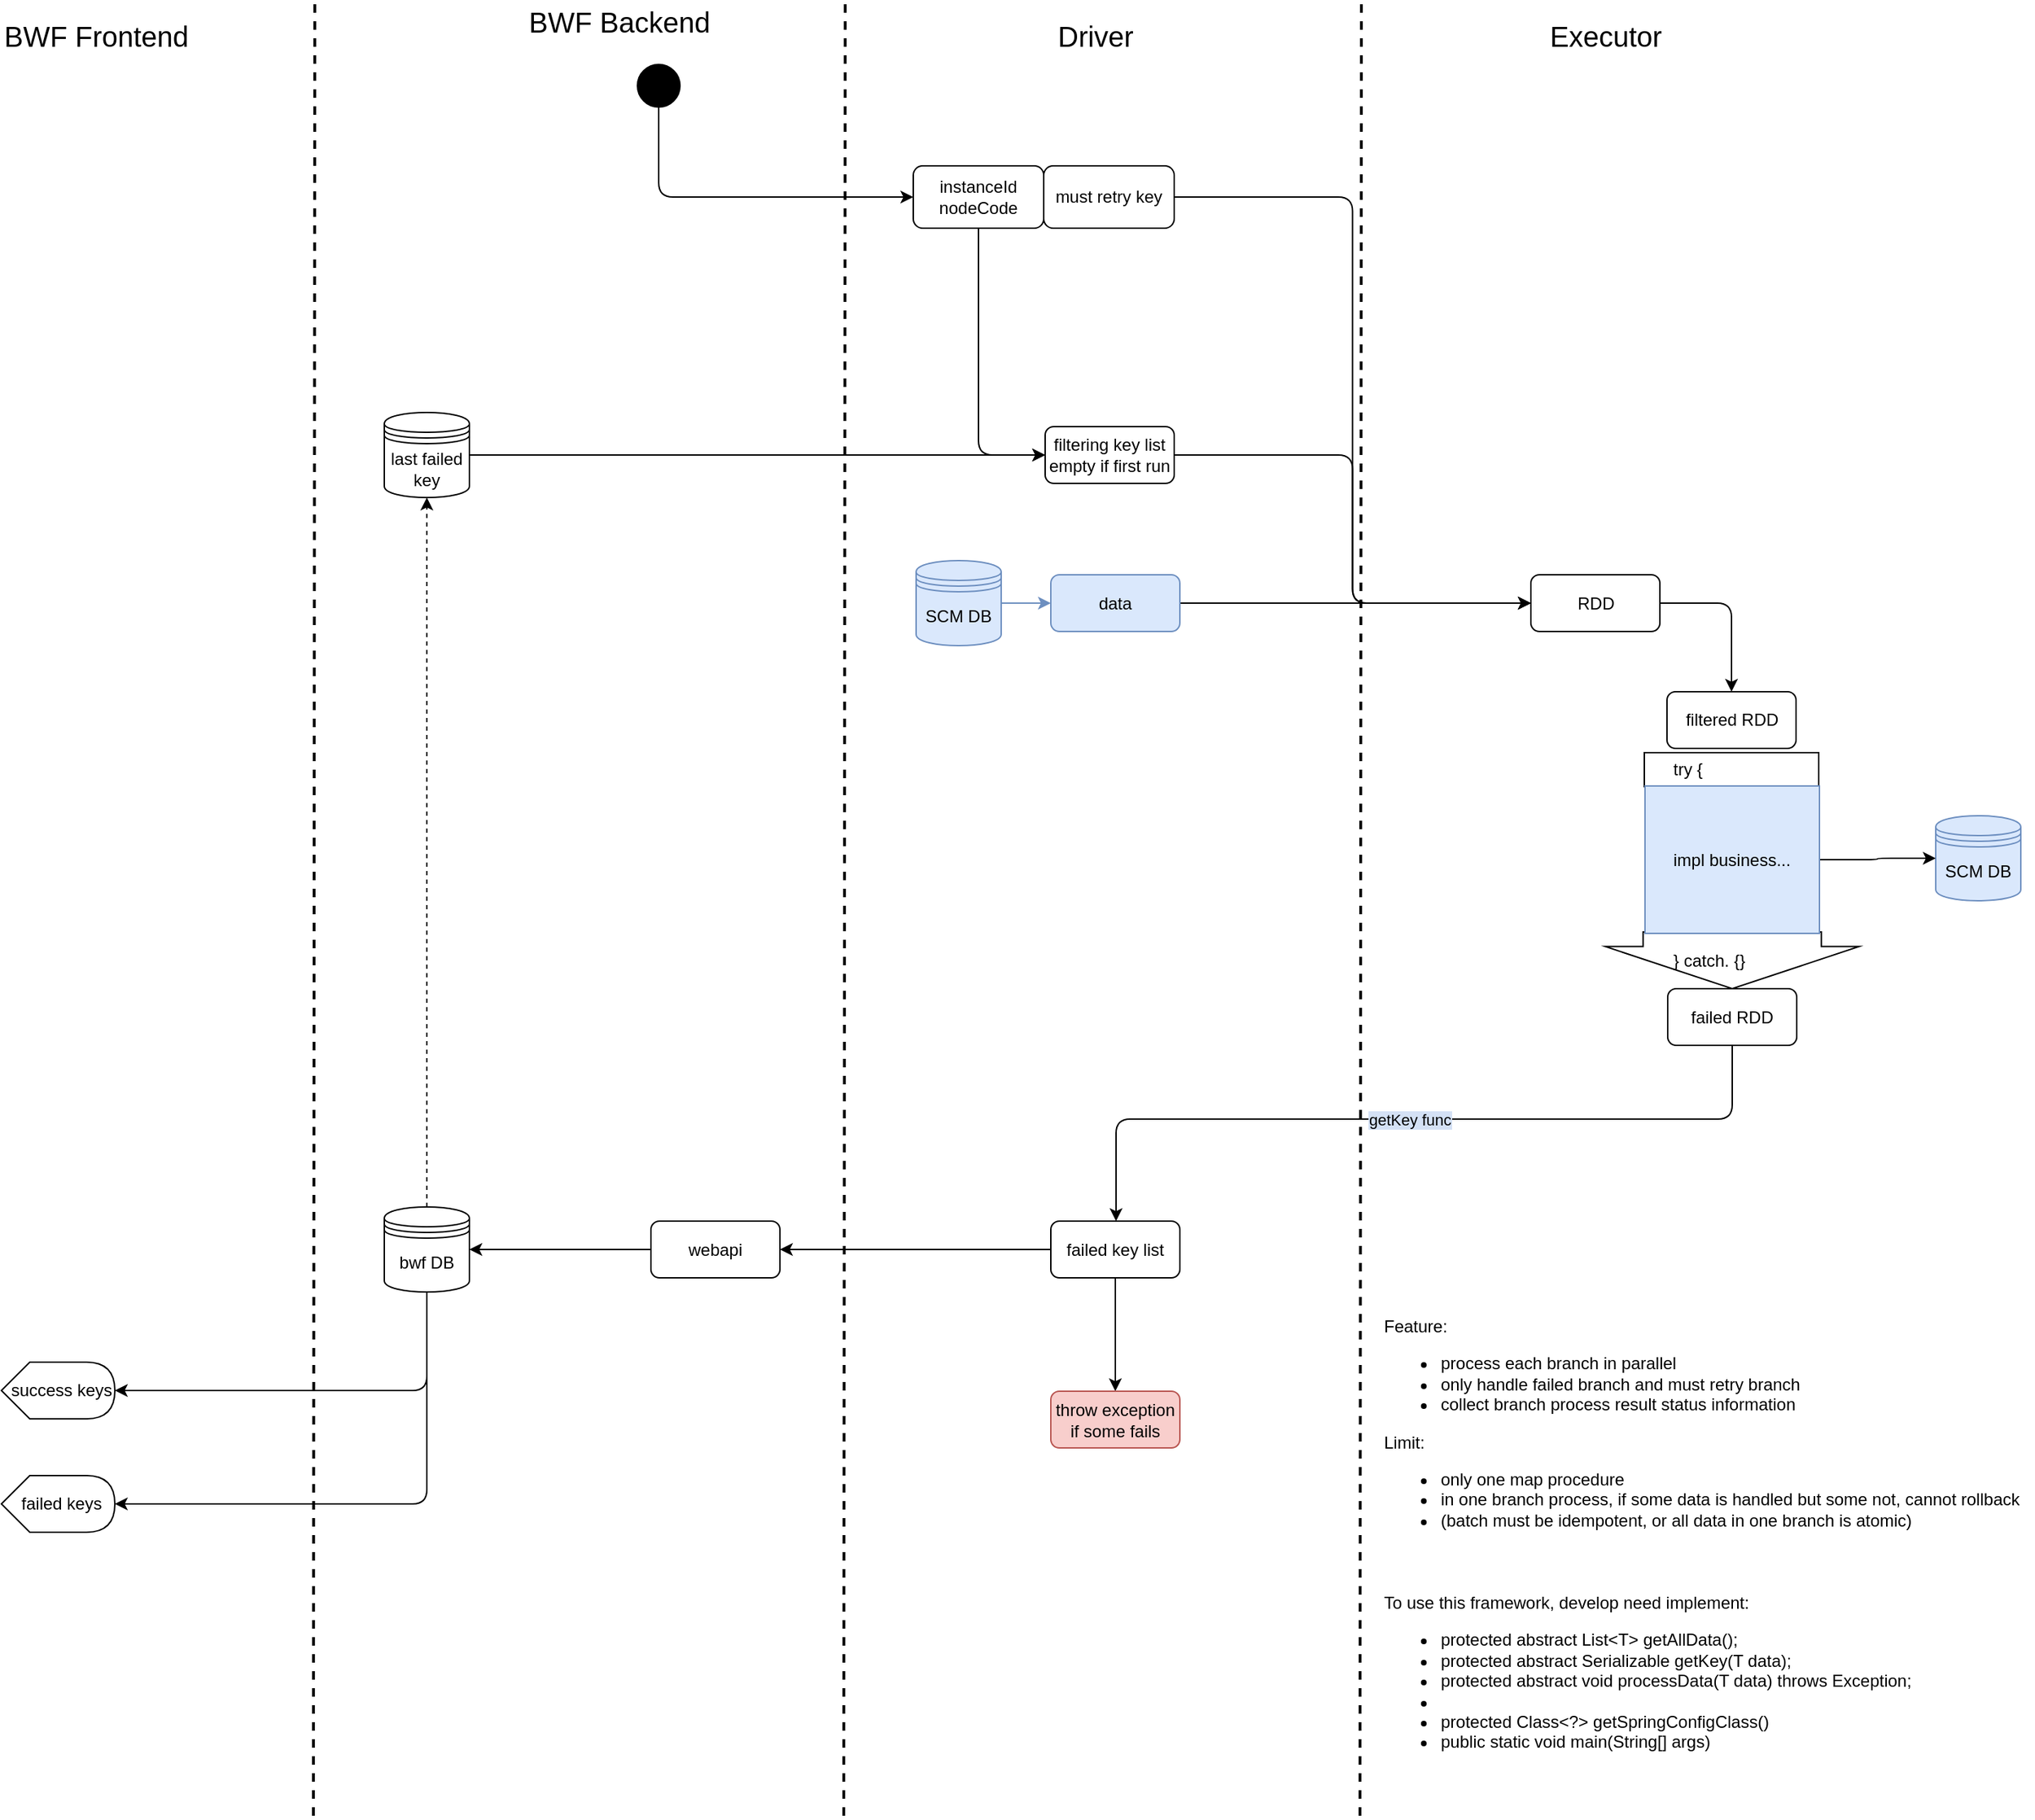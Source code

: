 <mxfile version="11.1.4" type="github"><diagram id="LN1JEF8fKV4As8vXSH5P" name="Page-1"><mxGraphModel dx="1249" dy="1836" grid="1" gridSize="10" guides="1" tooltips="1" connect="1" arrows="1" fold="1" page="1" pageScale="1" pageWidth="1654" pageHeight="1169" math="0" shadow="0"><root><mxCell id="0"/><mxCell id="1" parent="0"/><mxCell id="D7Ps34D5wOHhJ69BjxMt-3" value="" style="endArrow=none;dashed=1;html=1;strokeWidth=2;" parent="1" edge="1"><mxGeometry width="50" height="50" relative="1" as="geometry"><mxPoint x="1028" y="1150" as="sourcePoint"/><mxPoint x="1029" y="-130" as="targetPoint"/></mxGeometry></mxCell><mxCell id="D7Ps34D5wOHhJ69BjxMt-185" style="edgeStyle=orthogonalEdgeStyle;orthogonalLoop=1;jettySize=auto;html=1;entryX=0;entryY=0.5;entryDx=0;entryDy=0;strokeWidth=1;" parent="1" source="D7Ps34D5wOHhJ69BjxMt-6" target="D7Ps34D5wOHhJ69BjxMt-107" edge="1"><mxGeometry relative="1" as="geometry"/></mxCell><mxCell id="D7Ps34D5wOHhJ69BjxMt-6" value="filtering key list&lt;br&gt;empty if first run" style="rounded=1;whiteSpace=wrap;html=1;" parent="1" vertex="1"><mxGeometry x="806" y="170" width="91" height="40" as="geometry"/></mxCell><mxCell id="D7Ps34D5wOHhJ69BjxMt-109" value="filtered RDD" style="rounded=1;whiteSpace=wrap;html=1;" parent="1" vertex="1"><mxGeometry x="1244.5" y="357" width="91" height="40" as="geometry"/></mxCell><mxCell id="D7Ps34D5wOHhJ69BjxMt-146" style="edgeStyle=orthogonalEdgeStyle;rounded=1;orthogonalLoop=1;jettySize=auto;html=1;labelBackgroundColor=#ffffff;strokeWidth=1;exitX=1;exitY=0.5;exitDx=0;exitDy=0;" parent="1" source="D7Ps34D5wOHhJ69BjxMt-107" target="D7Ps34D5wOHhJ69BjxMt-109" edge="1"><mxGeometry relative="1" as="geometry"/></mxCell><mxCell id="D7Ps34D5wOHhJ69BjxMt-107" value="RDD" style="rounded=1;whiteSpace=wrap;html=1;" parent="1" vertex="1"><mxGeometry x="1148.5" y="274.5" width="91" height="40" as="geometry"/></mxCell><mxCell id="D7Ps34D5wOHhJ69BjxMt-39" value="getKey func" style="edgeStyle=orthogonalEdgeStyle;rounded=1;orthogonalLoop=1;jettySize=auto;html=1;strokeColor=#000000;strokeWidth=1;labelBackgroundColor=#D4E1F5;" parent="1" source="D7Ps34D5wOHhJ69BjxMt-35" target="D7Ps34D5wOHhJ69BjxMt-38" edge="1"><mxGeometry relative="1" as="geometry"><Array as="points"><mxPoint x="1291" y="658.5"/><mxPoint x="856" y="658.5"/></Array></mxGeometry></mxCell><mxCell id="D7Ps34D5wOHhJ69BjxMt-35" value="failed RDD" style="rounded=1;whiteSpace=wrap;html=1;" parent="1" vertex="1"><mxGeometry x="1245" y="566.5" width="91" height="40" as="geometry"/></mxCell><mxCell id="D7Ps34D5wOHhJ69BjxMt-165" style="edgeStyle=orthogonalEdgeStyle;rounded=1;orthogonalLoop=1;jettySize=auto;html=1;labelBackgroundColor=#ffffff;strokeWidth=1;fillColor=#A9C4EB;" parent="1" source="D7Ps34D5wOHhJ69BjxMt-38" target="D7Ps34D5wOHhJ69BjxMt-137" edge="1"><mxGeometry relative="1" as="geometry"/></mxCell><mxCell id="bL53v2d-Ox7N4HGlk-b5-5" value="" style="edgeStyle=orthogonalEdgeStyle;rounded=0;orthogonalLoop=1;jettySize=auto;html=1;" edge="1" parent="1" source="D7Ps34D5wOHhJ69BjxMt-38" target="bL53v2d-Ox7N4HGlk-b5-4"><mxGeometry relative="1" as="geometry"/></mxCell><mxCell id="D7Ps34D5wOHhJ69BjxMt-38" value="failed key list" style="rounded=1;whiteSpace=wrap;html=1;" parent="1" vertex="1"><mxGeometry x="810" y="730.5" width="91" height="40" as="geometry"/></mxCell><mxCell id="bL53v2d-Ox7N4HGlk-b5-4" value="throw exception&lt;br&gt;if some fails" style="rounded=1;whiteSpace=wrap;html=1;fillColor=#f8cecc;strokeColor=#b85450;" vertex="1" parent="1"><mxGeometry x="810" y="850.5" width="91" height="40" as="geometry"/></mxCell><mxCell id="bL53v2d-Ox7N4HGlk-b5-10" style="edgeStyle=orthogonalEdgeStyle;rounded=1;orthogonalLoop=1;jettySize=auto;html=1;" edge="1" parent="1" source="D7Ps34D5wOHhJ69BjxMt-66" target="D7Ps34D5wOHhJ69BjxMt-6"><mxGeometry relative="1" as="geometry"/></mxCell><mxCell id="D7Ps34D5wOHhJ69BjxMt-66" value="&lt;span style=&quot;white-space: normal&quot;&gt;last failed key&lt;/span&gt;" style="shape=datastore;whiteSpace=wrap;html=1;labelBackgroundColor=none;strokeColor=#000000;strokeWidth=1;fillColor=none;gradientColor=none;align=center;" parent="1" vertex="1"><mxGeometry x="340" y="160" width="60" height="60" as="geometry"/></mxCell><mxCell id="D7Ps34D5wOHhJ69BjxMt-68" value="" style="ellipse;whiteSpace=wrap;html=1;aspect=fixed;labelBackgroundColor=none;strokeColor=#000000;strokeWidth=1;fillColor=#000000;gradientColor=none;align=center;" parent="1" vertex="1"><mxGeometry x="518.5" y="-85.5" width="30" height="30" as="geometry"/></mxCell><mxCell id="bL53v2d-Ox7N4HGlk-b5-9" value="" style="edgeStyle=orthogonalEdgeStyle;rounded=1;orthogonalLoop=1;jettySize=auto;html=1;exitX=0.5;exitY=1;exitDx=0;exitDy=0;entryX=0;entryY=0.5;entryDx=0;entryDy=0;" edge="1" parent="1" source="D7Ps34D5wOHhJ69BjxMt-68" target="bL53v2d-Ox7N4HGlk-b5-8"><mxGeometry relative="1" as="geometry"/></mxCell><mxCell id="bL53v2d-Ox7N4HGlk-b5-11" style="edgeStyle=orthogonalEdgeStyle;rounded=1;orthogonalLoop=1;jettySize=auto;html=1;entryX=0;entryY=0.5;entryDx=0;entryDy=0;exitX=0.5;exitY=1;exitDx=0;exitDy=0;" edge="1" parent="1" source="bL53v2d-Ox7N4HGlk-b5-8" target="D7Ps34D5wOHhJ69BjxMt-6"><mxGeometry relative="1" as="geometry"/></mxCell><mxCell id="bL53v2d-Ox7N4HGlk-b5-8" value="instanceId&lt;br&gt;nodeCode" style="rounded=1;whiteSpace=wrap;html=1;labelBackgroundColor=none;strokeColor=#000000;strokeWidth=1;fillColor=none;gradientColor=none;align=center;" vertex="1" parent="1"><mxGeometry x="713" y="-14" width="92" height="44" as="geometry"/></mxCell><mxCell id="D7Ps34D5wOHhJ69BjxMt-71" value="" style="endArrow=none;dashed=1;html=1;strokeWidth=2;" parent="1" edge="1"><mxGeometry width="50" height="50" relative="1" as="geometry"><mxPoint x="664" y="1150" as="sourcePoint"/><mxPoint x="665" y="-130" as="targetPoint"/></mxGeometry></mxCell><mxCell id="D7Ps34D5wOHhJ69BjxMt-81" value="} catch. {}" style="shape=singleArrow;direction=south;whiteSpace=wrap;html=1;labelBackgroundColor=none;strokeWidth=1;align=left;arrowWidth=0.702;arrowSize=0.743;spacingLeft=46;" parent="1" vertex="1"><mxGeometry x="1201" y="526.5" width="179" height="40" as="geometry"/></mxCell><mxCell id="D7Ps34D5wOHhJ69BjxMt-83" value="&lt;font style=&quot;font-size: 20px&quot;&gt;BWF Backend&lt;/font&gt;" style="text;html=1;resizable=0;points=[];autosize=1;align=left;verticalAlign=top;spacingTop=-4;" parent="1" vertex="1"><mxGeometry x="440" y="-130" width="140" height="20" as="geometry"/></mxCell><mxCell id="D7Ps34D5wOHhJ69BjxMt-84" value="&lt;font style=&quot;font-size: 20px&quot;&gt;Driver&lt;/font&gt;" style="text;html=1;resizable=0;points=[];autosize=1;align=left;verticalAlign=top;spacingTop=-4;" parent="1" vertex="1"><mxGeometry x="813" y="-120" width="70" height="20" as="geometry"/></mxCell><mxCell id="D7Ps34D5wOHhJ69BjxMt-85" value="&lt;font style=&quot;font-size: 20px&quot;&gt;Executor&lt;/font&gt;" style="text;html=1;resizable=0;points=[];autosize=1;align=left;verticalAlign=top;spacingTop=-4;" parent="1" vertex="1"><mxGeometry x="1159.5" y="-120" width="90" height="20" as="geometry"/></mxCell><mxCell id="D7Ps34D5wOHhJ69BjxMt-139" style="edgeStyle=orthogonalEdgeStyle;rounded=1;orthogonalLoop=1;jettySize=auto;html=1;labelBackgroundColor=#ffffff;strokeWidth=1;" parent="1" source="D7Ps34D5wOHhJ69BjxMt-137" target="D7Ps34D5wOHhJ69BjxMt-135" edge="1"><mxGeometry relative="1" as="geometry"/></mxCell><mxCell id="D7Ps34D5wOHhJ69BjxMt-137" value="webapi" style="rounded=1;whiteSpace=wrap;html=1;" parent="1" vertex="1"><mxGeometry x="528" y="730.5" width="91" height="40" as="geometry"/></mxCell><mxCell id="D7Ps34D5wOHhJ69BjxMt-152" style="edgeStyle=orthogonalEdgeStyle;rounded=1;orthogonalLoop=1;jettySize=auto;html=1;entryX=0;entryY=0.5;entryDx=0;entryDy=0;labelBackgroundColor=#ffffff;strokeWidth=1;fillColor=#dae8fc;strokeColor=#6c8ebf;" parent="1" source="D7Ps34D5wOHhJ69BjxMt-121" target="D7Ps34D5wOHhJ69BjxMt-151" edge="1"><mxGeometry relative="1" as="geometry"/></mxCell><mxCell id="D7Ps34D5wOHhJ69BjxMt-121" value="&lt;span style=&quot;white-space: normal&quot;&gt;SCM DB&lt;/span&gt;" style="shape=datastore;whiteSpace=wrap;html=1;labelBackgroundColor=none;strokeColor=#6c8ebf;strokeWidth=1;fillColor=#dae8fc;align=center;" parent="1" vertex="1"><mxGeometry x="715" y="264.5" width="60" height="60" as="geometry"/></mxCell><mxCell id="D7Ps34D5wOHhJ69BjxMt-172" style="edgeStyle=orthogonalEdgeStyle;rounded=1;orthogonalLoop=1;jettySize=auto;html=1;labelBackgroundColor=#ffffff;strokeWidth=1;fillColor=#A9C4EB;dashed=1;targetPerimeterSpacing=0;endSize=6;jumpStyle=none;shadow=0;" parent="1" source="D7Ps34D5wOHhJ69BjxMt-135" target="D7Ps34D5wOHhJ69BjxMt-66" edge="1"><mxGeometry relative="1" as="geometry"/></mxCell><mxCell id="D7Ps34D5wOHhJ69BjxMt-183" style="edgeStyle=orthogonalEdgeStyle;orthogonalLoop=1;jettySize=auto;html=1;entryX=1;entryY=0.5;entryDx=0;entryDy=0;entryPerimeter=0;strokeWidth=1;exitX=0.5;exitY=1;exitDx=0;exitDy=0;" parent="1" source="D7Ps34D5wOHhJ69BjxMt-135" target="D7Ps34D5wOHhJ69BjxMt-180" edge="1"><mxGeometry relative="1" as="geometry"/></mxCell><mxCell id="D7Ps34D5wOHhJ69BjxMt-184" style="edgeStyle=orthogonalEdgeStyle;orthogonalLoop=1;jettySize=auto;html=1;entryX=1;entryY=0.5;entryDx=0;entryDy=0;entryPerimeter=0;strokeWidth=1;" parent="1" source="D7Ps34D5wOHhJ69BjxMt-135" target="D7Ps34D5wOHhJ69BjxMt-181" edge="1"><mxGeometry relative="1" as="geometry"><Array as="points"><mxPoint x="370" y="930"/></Array></mxGeometry></mxCell><mxCell id="D7Ps34D5wOHhJ69BjxMt-135" value="&lt;span style=&quot;white-space: normal&quot;&gt;bwf DB&lt;/span&gt;" style="shape=datastore;whiteSpace=wrap;html=1;labelBackgroundColor=none;strokeColor=#000000;strokeWidth=1;fillColor=none;gradientColor=none;align=center;" parent="1" vertex="1"><mxGeometry x="340" y="720.5" width="60" height="60" as="geometry"/></mxCell><mxCell id="D7Ps34D5wOHhJ69BjxMt-153" style="edgeStyle=orthogonalEdgeStyle;rounded=1;orthogonalLoop=1;jettySize=auto;html=1;labelBackgroundColor=#ffffff;strokeWidth=1;" parent="1" source="D7Ps34D5wOHhJ69BjxMt-151" target="D7Ps34D5wOHhJ69BjxMt-107" edge="1"><mxGeometry relative="1" as="geometry"/></mxCell><mxCell id="D7Ps34D5wOHhJ69BjxMt-151" value="data" style="rounded=1;whiteSpace=wrap;html=1;fillColor=#dae8fc;strokeColor=#6c8ebf;" parent="1" vertex="1"><mxGeometry x="810" y="274.5" width="91" height="40" as="geometry"/></mxCell><mxCell id="D7Ps34D5wOHhJ69BjxMt-155" value="&lt;span style=&quot;white-space: normal&quot;&gt;SCM DB&lt;/span&gt;" style="shape=datastore;whiteSpace=wrap;html=1;labelBackgroundColor=none;strokeColor=#6c8ebf;strokeWidth=1;fillColor=#dae8fc;align=center;" parent="1" vertex="1"><mxGeometry x="1434" y="444.5" width="60" height="60" as="geometry"/></mxCell><mxCell id="D7Ps34D5wOHhJ69BjxMt-169" value="try {" style="rounded=0;whiteSpace=wrap;html=1;labelBackgroundColor=none;strokeWidth=1;align=left;spacingLeft=18;" parent="1" vertex="1"><mxGeometry x="1228.5" y="400" width="123" height="24" as="geometry"/></mxCell><mxCell id="D7Ps34D5wOHhJ69BjxMt-171" style="edgeStyle=orthogonalEdgeStyle;rounded=1;orthogonalLoop=1;jettySize=auto;html=1;labelBackgroundColor=#ffffff;strokeWidth=1;fillColor=#A9C4EB;" parent="1" source="D7Ps34D5wOHhJ69BjxMt-170" target="D7Ps34D5wOHhJ69BjxMt-155" edge="1"><mxGeometry relative="1" as="geometry"/></mxCell><mxCell id="D7Ps34D5wOHhJ69BjxMt-170" value="impl business..." style="rounded=0;whiteSpace=wrap;html=1;labelBackgroundColor=none;strokeWidth=1;align=left;spacingLeft=18;fillColor=#dae8fc;strokeColor=#6c8ebf;" parent="1" vertex="1"><mxGeometry x="1229" y="423.5" width="123" height="104" as="geometry"/></mxCell><mxCell id="D7Ps34D5wOHhJ69BjxMt-177" value="" style="endArrow=none;dashed=1;html=1;strokeWidth=2;" parent="1" edge="1"><mxGeometry width="50" height="50" relative="1" as="geometry"><mxPoint x="290" y="1150" as="sourcePoint"/><mxPoint x="291" y="-130" as="targetPoint"/></mxGeometry></mxCell><mxCell id="D7Ps34D5wOHhJ69BjxMt-179" value="&lt;font style=&quot;font-size: 20px&quot;&gt;BWF Frontend&lt;br&gt;&lt;/font&gt;" style="text;html=1;resizable=0;points=[];autosize=1;align=left;verticalAlign=top;spacingTop=-4;" parent="1" vertex="1"><mxGeometry x="70" y="-120" width="150" height="20" as="geometry"/></mxCell><mxCell id="D7Ps34D5wOHhJ69BjxMt-180" value="success keys" style="shape=display;whiteSpace=wrap;html=1;labelBackgroundColor=none;strokeWidth=1;align=center;spacingLeft=5;" parent="1" vertex="1"><mxGeometry x="70" y="830" width="80" height="40" as="geometry"/></mxCell><mxCell id="D7Ps34D5wOHhJ69BjxMt-181" value="failed keys" style="shape=display;whiteSpace=wrap;html=1;labelBackgroundColor=none;strokeWidth=1;align=center;spacingLeft=5;" parent="1" vertex="1"><mxGeometry x="70" y="910" width="80" height="40" as="geometry"/></mxCell><mxCell id="bL53v2d-Ox7N4HGlk-b5-1" value="Feature:&lt;br&gt;&lt;ul&gt;&lt;li&gt;process each branch in parallel&lt;/li&gt;&lt;li&gt;only handle failed branch and must retry branch&lt;/li&gt;&lt;li&gt;collect branch process result status information&lt;/li&gt;&lt;/ul&gt;Limit:&lt;br&gt;&lt;ul&gt;&lt;li&gt;only one map procedure&lt;/li&gt;&lt;li&gt;in one branch process, if some data is handled but some not, cannot rollback&lt;/li&gt;&lt;li&gt;(batch must be idempotent, or all data in one branch is atomic)&lt;/li&gt;&lt;/ul&gt;" style="text;html=1;resizable=0;points=[];autosize=1;align=left;verticalAlign=top;spacingTop=-4;" vertex="1" parent="1"><mxGeometry x="1043" y="795" width="460" height="160" as="geometry"/></mxCell><mxCell id="bL53v2d-Ox7N4HGlk-b5-2" value="To use this framework, develop need implement:&lt;br&gt;&lt;ul&gt;&lt;li&gt;protected abstract List&amp;lt;T&amp;gt; getAllData();&lt;br&gt;&lt;/li&gt;&lt;li&gt;protected abstract Serializable getKey(T data);&lt;br&gt;&lt;/li&gt;&lt;li&gt;protected abstract void processData(T data) throws Exception;&lt;br&gt;&lt;/li&gt;&lt;li&gt;&lt;br&gt;&lt;/li&gt;&lt;li&gt;protected Class&amp;lt;?&amp;gt; getSpringConfigClass()&lt;br&gt;&lt;/li&gt;&lt;li&gt;public static void main(String[] args)&lt;br&gt;&lt;/li&gt;&lt;/ul&gt;" style="text;html=1;resizable=0;points=[];autosize=1;align=left;verticalAlign=top;spacingTop=-4;" vertex="1" parent="1"><mxGeometry x="1043" y="990" width="390" height="120" as="geometry"/></mxCell><mxCell id="bL53v2d-Ox7N4HGlk-b5-15" style="edgeStyle=orthogonalEdgeStyle;rounded=1;orthogonalLoop=1;jettySize=auto;html=1;entryX=0;entryY=0.5;entryDx=0;entryDy=0;" edge="1" parent="1" source="bL53v2d-Ox7N4HGlk-b5-14" target="D7Ps34D5wOHhJ69BjxMt-107"><mxGeometry relative="1" as="geometry"/></mxCell><mxCell id="bL53v2d-Ox7N4HGlk-b5-14" value="must retry key" style="rounded=1;whiteSpace=wrap;html=1;labelBackgroundColor=none;strokeColor=#000000;strokeWidth=1;fillColor=none;gradientColor=none;align=center;" vertex="1" parent="1"><mxGeometry x="805" y="-14" width="92" height="44" as="geometry"/></mxCell></root></mxGraphModel></diagram></mxfile>
